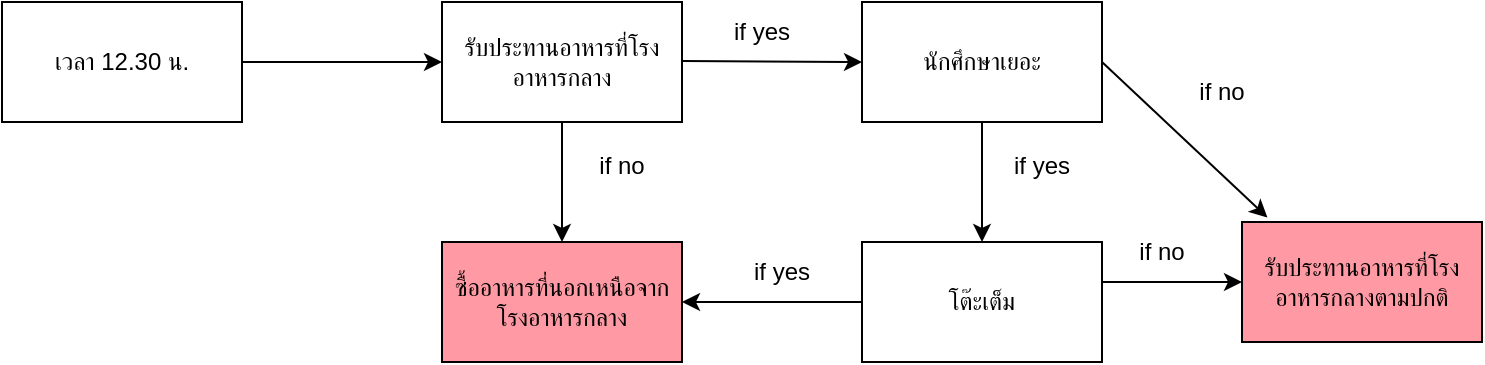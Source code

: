 <mxfile version="22.0.6" type="github">
  <diagram name="Page-1" id="74e2e168-ea6b-b213-b513-2b3c1d86103e">
    <mxGraphModel dx="1290" dy="565" grid="1" gridSize="10" guides="1" tooltips="1" connect="1" arrows="1" fold="1" page="1" pageScale="1" pageWidth="1100" pageHeight="850" background="none" math="0" shadow="0">
      <root>
        <mxCell id="0" />
        <mxCell id="1" parent="0" />
        <mxCell id="hn9z3IN5dp-tcWJ_dd6f-1" value="เวลา 12.30 น." style="rounded=0;whiteSpace=wrap;html=1;" parent="1" vertex="1">
          <mxGeometry x="80" y="40" width="120" height="60" as="geometry" />
        </mxCell>
        <mxCell id="hn9z3IN5dp-tcWJ_dd6f-4" value="" style="endArrow=classic;html=1;rounded=0;entryX=0;entryY=0.5;entryDx=0;entryDy=0;" parent="1" edge="1">
          <mxGeometry width="50" height="50" relative="1" as="geometry">
            <mxPoint x="200" y="70" as="sourcePoint" />
            <mxPoint x="300" y="70" as="targetPoint" />
          </mxGeometry>
        </mxCell>
        <mxCell id="MbyImZtpDkr1-lnJFr5J-2" value="รับประทานอาหารที่โรงอาหารกลาง" style="rounded=0;whiteSpace=wrap;html=1;" parent="1" vertex="1">
          <mxGeometry x="300" y="40" width="120" height="60" as="geometry" />
        </mxCell>
        <mxCell id="MbyImZtpDkr1-lnJFr5J-3" value="โต๊ะเต็ม" style="rounded=0;whiteSpace=wrap;html=1;" parent="1" vertex="1">
          <mxGeometry x="510" y="160" width="120" height="60" as="geometry" />
        </mxCell>
        <mxCell id="MbyImZtpDkr1-lnJFr5J-5" value="" style="endArrow=classic;html=1;rounded=0;" parent="1" edge="1">
          <mxGeometry width="50" height="50" relative="1" as="geometry">
            <mxPoint x="420" y="69.52" as="sourcePoint" />
            <mxPoint x="510" y="70" as="targetPoint" />
          </mxGeometry>
        </mxCell>
        <mxCell id="MbyImZtpDkr1-lnJFr5J-8" value="if yes" style="text;html=1;strokeColor=none;fillColor=none;align=center;verticalAlign=middle;whiteSpace=wrap;rounded=0;" parent="1" vertex="1">
          <mxGeometry x="430" y="40" width="60" height="30" as="geometry" />
        </mxCell>
        <mxCell id="MbyImZtpDkr1-lnJFr5J-10" value="" style="endArrow=classic;html=1;rounded=0;entryX=0;entryY=0.5;entryDx=0;entryDy=0;" parent="1" edge="1">
          <mxGeometry width="50" height="50" relative="1" as="geometry">
            <mxPoint x="630" y="180" as="sourcePoint" />
            <mxPoint x="700" y="180" as="targetPoint" />
          </mxGeometry>
        </mxCell>
        <mxCell id="MbyImZtpDkr1-lnJFr5J-13" value="รับประทานอาหารที่โรงอาหารกลางตามปกติ" style="rounded=0;whiteSpace=wrap;html=1;fillColor=#FF99A3;" parent="1" vertex="1">
          <mxGeometry x="700" y="150" width="120" height="60" as="geometry" />
        </mxCell>
        <mxCell id="MbyImZtpDkr1-lnJFr5J-14" value="if no" style="text;html=1;strokeColor=none;fillColor=none;align=center;verticalAlign=middle;whiteSpace=wrap;rounded=0;" parent="1" vertex="1">
          <mxGeometry x="630" y="150" width="60" height="30" as="geometry" />
        </mxCell>
        <mxCell id="MbyImZtpDkr1-lnJFr5J-16" value="if no" style="text;html=1;strokeColor=none;fillColor=none;align=center;verticalAlign=middle;whiteSpace=wrap;rounded=0;" parent="1" vertex="1">
          <mxGeometry x="360" y="107" width="60" height="30" as="geometry" />
        </mxCell>
        <mxCell id="MbyImZtpDkr1-lnJFr5J-17" value="" style="endArrow=classic;html=1;rounded=0;" parent="1" edge="1">
          <mxGeometry width="50" height="50" relative="1" as="geometry">
            <mxPoint x="360" y="100" as="sourcePoint" />
            <mxPoint x="360" y="160" as="targetPoint" />
          </mxGeometry>
        </mxCell>
        <mxCell id="MbyImZtpDkr1-lnJFr5J-18" value="ซื้ออาหารที่นอกเหนือจากโรงอาหารกลาง" style="rounded=0;whiteSpace=wrap;html=1;fillColor=#FF99A3;" parent="1" vertex="1">
          <mxGeometry x="300" y="160" width="120" height="60" as="geometry" />
        </mxCell>
        <mxCell id="MbyImZtpDkr1-lnJFr5J-19" value="if yes" style="text;html=1;strokeColor=none;fillColor=none;align=center;verticalAlign=middle;whiteSpace=wrap;rounded=0;" parent="1" vertex="1">
          <mxGeometry x="440" y="160" width="60" height="30" as="geometry" />
        </mxCell>
        <mxCell id="MbyImZtpDkr1-lnJFr5J-23" value="นักศึกษาเยอะ" style="rounded=0;whiteSpace=wrap;html=1;" parent="1" vertex="1">
          <mxGeometry x="510" y="40" width="120" height="60" as="geometry" />
        </mxCell>
        <mxCell id="MbyImZtpDkr1-lnJFr5J-25" value="" style="endArrow=classic;html=1;rounded=0;entryX=0.5;entryY=0;entryDx=0;entryDy=0;" parent="1" target="MbyImZtpDkr1-lnJFr5J-3" edge="1">
          <mxGeometry width="50" height="50" relative="1" as="geometry">
            <mxPoint x="570" y="100" as="sourcePoint" />
            <mxPoint x="620" y="50" as="targetPoint" />
          </mxGeometry>
        </mxCell>
        <mxCell id="MbyImZtpDkr1-lnJFr5J-27" value="if yes" style="text;html=1;strokeColor=none;fillColor=none;align=center;verticalAlign=middle;whiteSpace=wrap;rounded=0;" parent="1" vertex="1">
          <mxGeometry x="570" y="107" width="60" height="30" as="geometry" />
        </mxCell>
        <mxCell id="MbyImZtpDkr1-lnJFr5J-28" value="" style="endArrow=classic;html=1;rounded=0;entryX=0.106;entryY=-0.037;entryDx=0;entryDy=0;entryPerimeter=0;" parent="1" target="MbyImZtpDkr1-lnJFr5J-13" edge="1">
          <mxGeometry width="50" height="50" relative="1" as="geometry">
            <mxPoint x="630" y="70" as="sourcePoint" />
            <mxPoint x="680" y="20" as="targetPoint" />
          </mxGeometry>
        </mxCell>
        <mxCell id="MbyImZtpDkr1-lnJFr5J-29" value="if no" style="text;html=1;strokeColor=none;fillColor=none;align=center;verticalAlign=middle;whiteSpace=wrap;rounded=0;" parent="1" vertex="1">
          <mxGeometry x="660" y="70" width="60" height="30" as="geometry" />
        </mxCell>
        <mxCell id="wTwuZCwUpdgDhUWw-B3C-1" value="" style="endArrow=classic;html=1;rounded=0;entryX=1;entryY=0.5;entryDx=0;entryDy=0;exitX=0;exitY=0.5;exitDx=0;exitDy=0;" edge="1" parent="1" source="MbyImZtpDkr1-lnJFr5J-3" target="MbyImZtpDkr1-lnJFr5J-18">
          <mxGeometry width="50" height="50" relative="1" as="geometry">
            <mxPoint x="569.52" y="210" as="sourcePoint" />
            <mxPoint x="569.52" y="270" as="targetPoint" />
          </mxGeometry>
        </mxCell>
      </root>
    </mxGraphModel>
  </diagram>
</mxfile>
